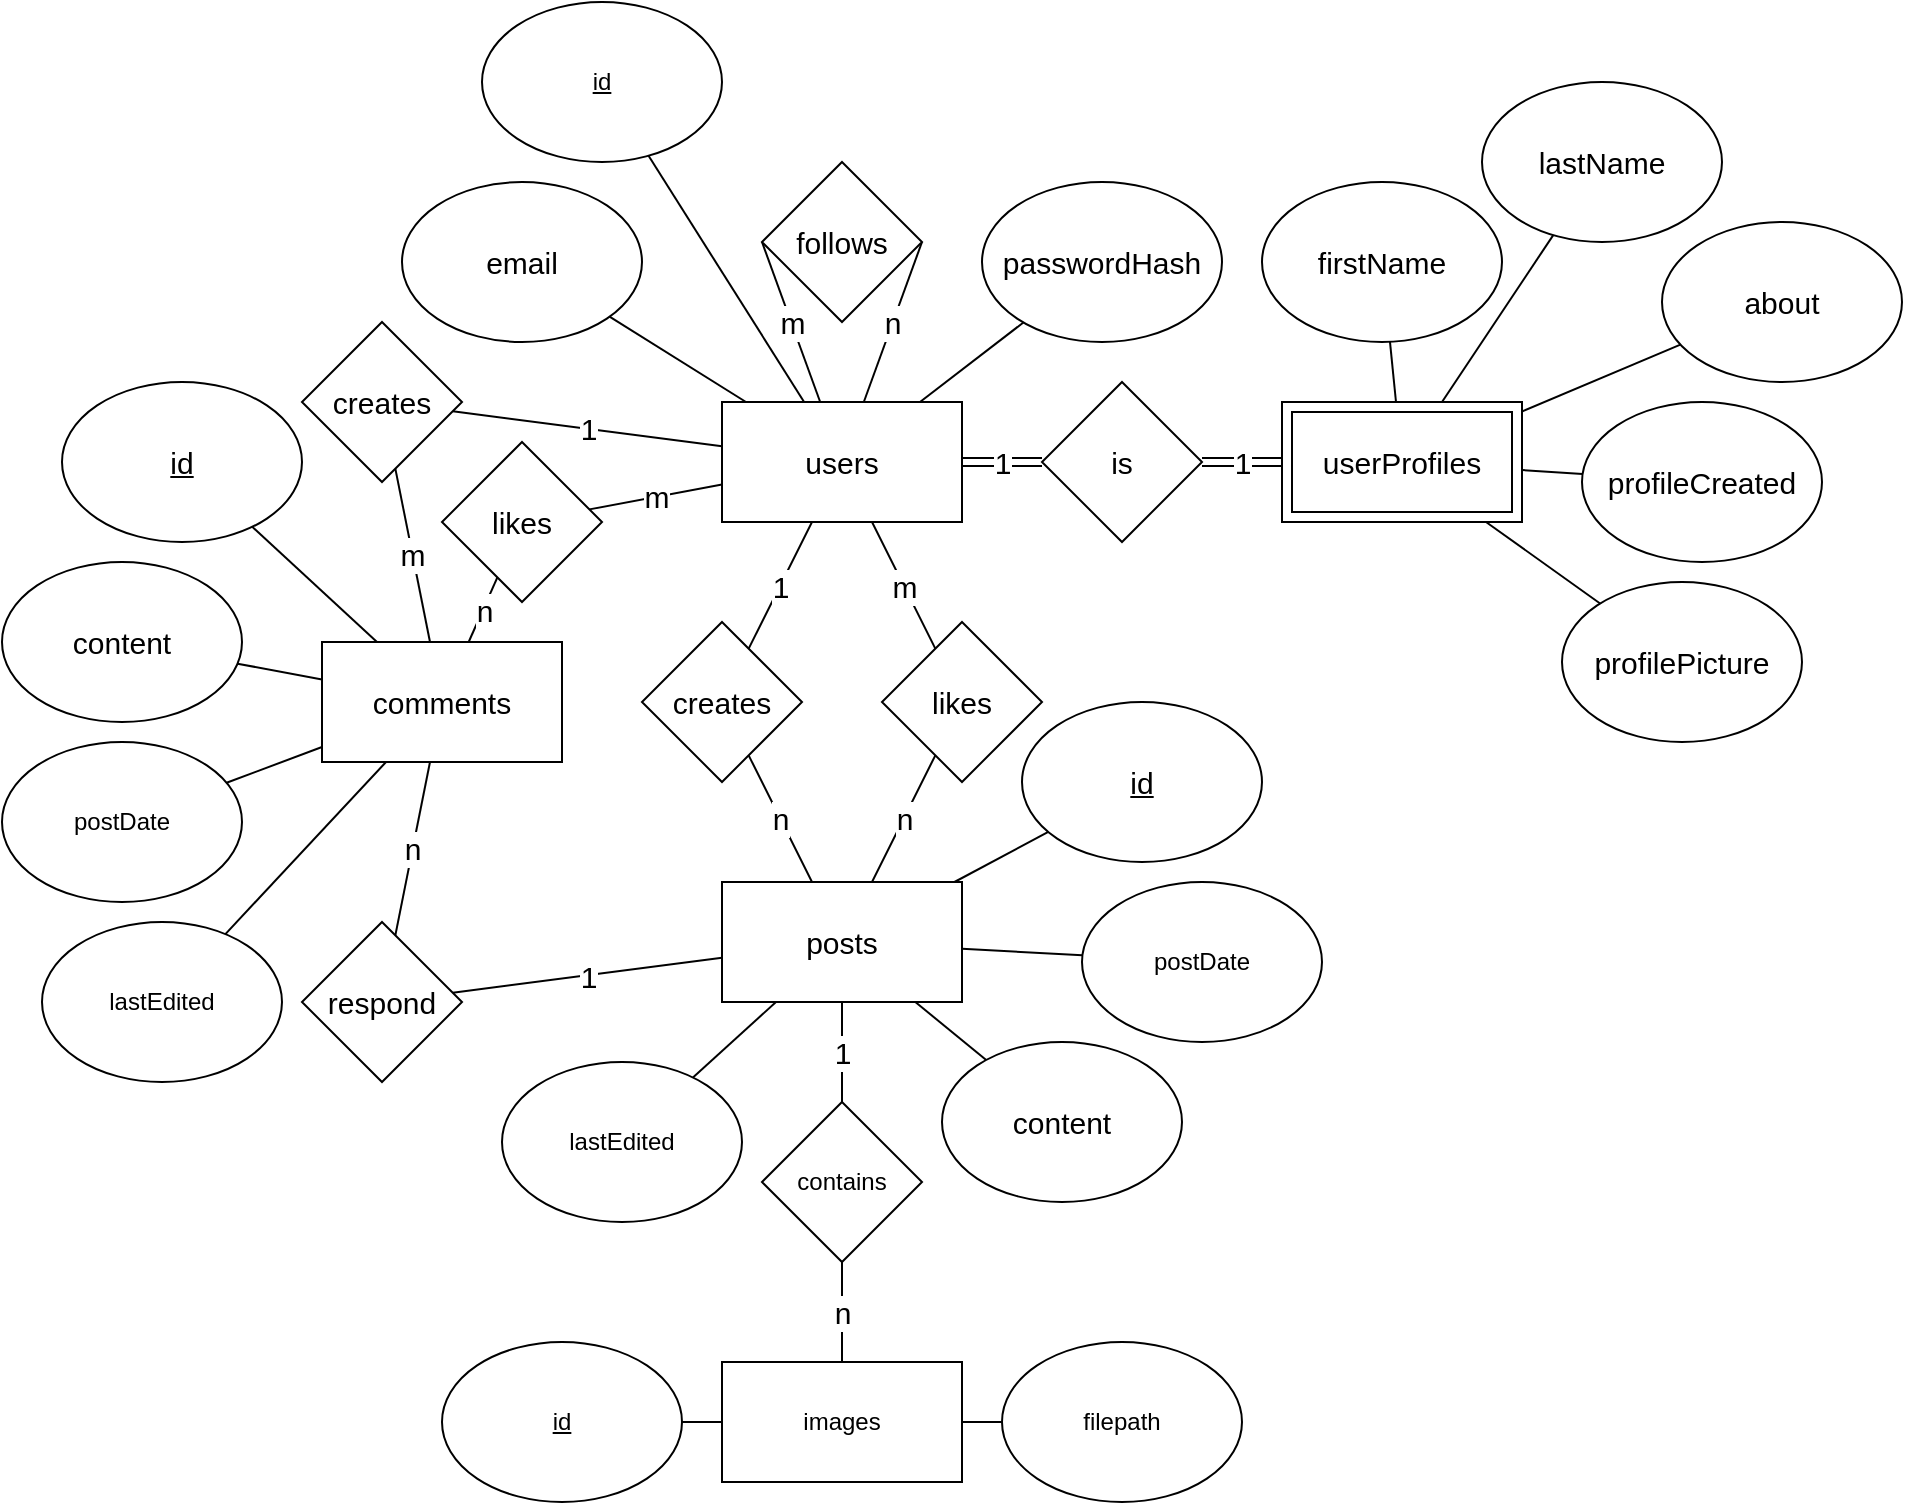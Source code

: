 <mxfile version="14.4.6" type="github">
  <diagram id="MEJKP9v4bqbGwgVvIlsf" name="Page-1">
    <mxGraphModel dx="608" dy="933" grid="1" gridSize="10" guides="1" tooltips="1" connect="1" arrows="1" fold="1" page="1" pageScale="1" pageWidth="2000" pageHeight="2000" math="0" shadow="0">
      <root>
        <mxCell id="0" />
        <mxCell id="1" parent="0" />
        <mxCell id="7tLrLcJMLmvO0vqBCrBO-10" value="m" style="edgeStyle=none;orthogonalLoop=1;jettySize=auto;html=1;endArrow=none;fontSize=15;" edge="1" parent="1" source="7tLrLcJMLmvO0vqBCrBO-4" target="7tLrLcJMLmvO0vqBCrBO-9">
          <mxGeometry relative="1" as="geometry" />
        </mxCell>
        <mxCell id="7tLrLcJMLmvO0vqBCrBO-14" value="n" style="edgeStyle=none;orthogonalLoop=1;jettySize=auto;html=1;endArrow=none;entryX=1;entryY=0.5;entryDx=0;entryDy=0;fontSize=15;" edge="1" parent="1" source="7tLrLcJMLmvO0vqBCrBO-4" target="7tLrLcJMLmvO0vqBCrBO-13">
          <mxGeometry relative="1" as="geometry">
            <mxPoint x="670" y="230" as="targetPoint" />
          </mxGeometry>
        </mxCell>
        <mxCell id="7tLrLcJMLmvO0vqBCrBO-33" value="1" style="edgeStyle=none;orthogonalLoop=1;jettySize=auto;html=1;endArrow=none;fontSize=15;" edge="1" parent="1" source="7tLrLcJMLmvO0vqBCrBO-4" target="7tLrLcJMLmvO0vqBCrBO-27">
          <mxGeometry relative="1" as="geometry" />
        </mxCell>
        <mxCell id="7tLrLcJMLmvO0vqBCrBO-52" style="edgeStyle=none;orthogonalLoop=1;jettySize=auto;html=1;endArrow=none;fontSize=15;" edge="1" parent="1" source="7tLrLcJMLmvO0vqBCrBO-4" target="7tLrLcJMLmvO0vqBCrBO-53">
          <mxGeometry relative="1" as="geometry">
            <mxPoint x="730" y="230" as="targetPoint" />
          </mxGeometry>
        </mxCell>
        <mxCell id="7tLrLcJMLmvO0vqBCrBO-104" style="edgeStyle=none;orthogonalLoop=1;jettySize=auto;html=1;endArrow=none;fontSize=15;" edge="1" parent="1" source="7tLrLcJMLmvO0vqBCrBO-4" target="7tLrLcJMLmvO0vqBCrBO-105">
          <mxGeometry relative="1" as="geometry">
            <mxPoint x="540" y="190" as="targetPoint" />
          </mxGeometry>
        </mxCell>
        <mxCell id="7tLrLcJMLmvO0vqBCrBO-4" value="users" style="rounded=0;whiteSpace=wrap;html=1;fontSize=15;" vertex="1" parent="1">
          <mxGeometry x="560" y="290" width="120" height="60" as="geometry" />
        </mxCell>
        <mxCell id="7tLrLcJMLmvO0vqBCrBO-11" value="n" style="edgeStyle=none;orthogonalLoop=1;jettySize=auto;html=1;endArrow=none;fontSize=15;" edge="1" parent="1" source="7tLrLcJMLmvO0vqBCrBO-5" target="7tLrLcJMLmvO0vqBCrBO-6">
          <mxGeometry relative="1" as="geometry" />
        </mxCell>
        <mxCell id="7tLrLcJMLmvO0vqBCrBO-12" value="n" style="edgeStyle=none;orthogonalLoop=1;jettySize=auto;html=1;endArrow=none;fontSize=15;" edge="1" parent="1" source="7tLrLcJMLmvO0vqBCrBO-5" target="7tLrLcJMLmvO0vqBCrBO-9">
          <mxGeometry relative="1" as="geometry" />
        </mxCell>
        <mxCell id="7tLrLcJMLmvO0vqBCrBO-78" value="" style="edgeStyle=none;orthogonalLoop=1;jettySize=auto;html=1;endArrow=none;fontSize=15;" edge="1" parent="1" source="7tLrLcJMLmvO0vqBCrBO-5" target="7tLrLcJMLmvO0vqBCrBO-77">
          <mxGeometry relative="1" as="geometry" />
        </mxCell>
        <mxCell id="7tLrLcJMLmvO0vqBCrBO-80" value="" style="edgeStyle=none;orthogonalLoop=1;jettySize=auto;html=1;endArrow=none;fontSize=15;" edge="1" parent="1" source="7tLrLcJMLmvO0vqBCrBO-5" target="7tLrLcJMLmvO0vqBCrBO-79">
          <mxGeometry relative="1" as="geometry" />
        </mxCell>
        <mxCell id="7tLrLcJMLmvO0vqBCrBO-82" style="edgeStyle=none;orthogonalLoop=1;jettySize=auto;html=1;endArrow=none;fontSize=15;" edge="1" parent="1" source="7tLrLcJMLmvO0vqBCrBO-5" target="7tLrLcJMLmvO0vqBCrBO-83">
          <mxGeometry relative="1" as="geometry">
            <mxPoint x="600" y="660" as="targetPoint" />
          </mxGeometry>
        </mxCell>
        <mxCell id="7tLrLcJMLmvO0vqBCrBO-84" style="edgeStyle=none;orthogonalLoop=1;jettySize=auto;html=1;endArrow=none;fontSize=15;" edge="1" parent="1" source="7tLrLcJMLmvO0vqBCrBO-5" target="7tLrLcJMLmvO0vqBCrBO-85">
          <mxGeometry relative="1" as="geometry">
            <mxPoint x="480" y="650" as="targetPoint" />
          </mxGeometry>
        </mxCell>
        <mxCell id="7tLrLcJMLmvO0vqBCrBO-103" value="1" style="edgeStyle=none;orthogonalLoop=1;jettySize=auto;html=1;endArrow=none;fontSize=15;" edge="1" parent="1" source="7tLrLcJMLmvO0vqBCrBO-5" target="7tLrLcJMLmvO0vqBCrBO-101">
          <mxGeometry relative="1" as="geometry" />
        </mxCell>
        <mxCell id="7tLrLcJMLmvO0vqBCrBO-5" value="posts" style="rounded=0;whiteSpace=wrap;html=1;fontSize=15;" vertex="1" parent="1">
          <mxGeometry x="560" y="530" width="120" height="60" as="geometry" />
        </mxCell>
        <mxCell id="7tLrLcJMLmvO0vqBCrBO-6" value="creates" style="rhombus;whiteSpace=wrap;html=1;rounded=0;fontSize=15;" vertex="1" parent="1">
          <mxGeometry x="520" y="400" width="80" height="80" as="geometry" />
        </mxCell>
        <mxCell id="7tLrLcJMLmvO0vqBCrBO-8" value="1" style="endArrow=none;html=1;fontSize=15;" edge="1" parent="1" source="7tLrLcJMLmvO0vqBCrBO-6" target="7tLrLcJMLmvO0vqBCrBO-4">
          <mxGeometry width="50" height="50" relative="1" as="geometry">
            <mxPoint x="770" y="660" as="sourcePoint" />
            <mxPoint x="820" y="610" as="targetPoint" />
          </mxGeometry>
        </mxCell>
        <mxCell id="7tLrLcJMLmvO0vqBCrBO-9" value="likes" style="rhombus;whiteSpace=wrap;html=1;rounded=0;fontSize=15;" vertex="1" parent="1">
          <mxGeometry x="640" y="400" width="80" height="80" as="geometry" />
        </mxCell>
        <mxCell id="7tLrLcJMLmvO0vqBCrBO-15" value="m" style="edgeStyle=none;orthogonalLoop=1;jettySize=auto;html=1;endArrow=none;exitX=0;exitY=0.5;exitDx=0;exitDy=0;fontSize=15;" edge="1" parent="1" source="7tLrLcJMLmvO0vqBCrBO-13" target="7tLrLcJMLmvO0vqBCrBO-4">
          <mxGeometry relative="1" as="geometry" />
        </mxCell>
        <mxCell id="7tLrLcJMLmvO0vqBCrBO-13" value="follows" style="rhombus;whiteSpace=wrap;html=1;rounded=0;fontSize=15;" vertex="1" parent="1">
          <mxGeometry x="580" y="170" width="80" height="80" as="geometry" />
        </mxCell>
        <mxCell id="7tLrLcJMLmvO0vqBCrBO-21" value="1" style="edgeStyle=none;orthogonalLoop=1;jettySize=auto;html=1;endArrow=none;fontSize=15;shape=link;" edge="1" parent="1" source="7tLrLcJMLmvO0vqBCrBO-16" target="7tLrLcJMLmvO0vqBCrBO-19">
          <mxGeometry relative="1" as="geometry" />
        </mxCell>
        <mxCell id="7tLrLcJMLmvO0vqBCrBO-55" value="" style="edgeStyle=none;orthogonalLoop=1;jettySize=auto;html=1;endArrow=none;fontSize=15;" edge="1" parent="1" source="7tLrLcJMLmvO0vqBCrBO-16" target="7tLrLcJMLmvO0vqBCrBO-54">
          <mxGeometry relative="1" as="geometry" />
        </mxCell>
        <mxCell id="7tLrLcJMLmvO0vqBCrBO-57" style="edgeStyle=none;orthogonalLoop=1;jettySize=auto;html=1;endArrow=none;fontSize=15;" edge="1" parent="1" source="7tLrLcJMLmvO0vqBCrBO-16" target="7tLrLcJMLmvO0vqBCrBO-58">
          <mxGeometry relative="1" as="geometry">
            <mxPoint x="1050" y="260" as="targetPoint" />
          </mxGeometry>
        </mxCell>
        <mxCell id="7tLrLcJMLmvO0vqBCrBO-59" style="edgeStyle=none;orthogonalLoop=1;jettySize=auto;html=1;endArrow=none;fontSize=15;" edge="1" parent="1" source="7tLrLcJMLmvO0vqBCrBO-16" target="7tLrLcJMLmvO0vqBCrBO-60">
          <mxGeometry relative="1" as="geometry">
            <mxPoint x="1040" y="340" as="targetPoint" />
          </mxGeometry>
        </mxCell>
        <mxCell id="7tLrLcJMLmvO0vqBCrBO-16" value="userProfiles" style="shape=ext;margin=3;double=1;whiteSpace=wrap;html=1;align=center;fontSize=15;" vertex="1" parent="1">
          <mxGeometry x="840" y="290" width="120" height="60" as="geometry" />
        </mxCell>
        <mxCell id="7tLrLcJMLmvO0vqBCrBO-47" value="1" style="edgeStyle=none;shape=link;orthogonalLoop=1;jettySize=auto;html=1;endArrow=none;fontSize=15;" edge="1" parent="1" source="7tLrLcJMLmvO0vqBCrBO-19" target="7tLrLcJMLmvO0vqBCrBO-4">
          <mxGeometry relative="1" as="geometry" />
        </mxCell>
        <mxCell id="7tLrLcJMLmvO0vqBCrBO-19" value="is" style="rhombus;whiteSpace=wrap;html=1;rounded=0;fontSize=15;" vertex="1" parent="1">
          <mxGeometry x="720" y="280" width="80" height="80" as="geometry" />
        </mxCell>
        <mxCell id="7tLrLcJMLmvO0vqBCrBO-29" value="n" style="edgeStyle=none;orthogonalLoop=1;jettySize=auto;html=1;endArrow=none;fontSize=15;" edge="1" parent="1" source="7tLrLcJMLmvO0vqBCrBO-25" target="7tLrLcJMLmvO0vqBCrBO-28">
          <mxGeometry relative="1" as="geometry" />
        </mxCell>
        <mxCell id="7tLrLcJMLmvO0vqBCrBO-87" value="" style="edgeStyle=none;orthogonalLoop=1;jettySize=auto;html=1;endArrow=none;fontSize=15;" edge="1" parent="1" source="7tLrLcJMLmvO0vqBCrBO-25" target="7tLrLcJMLmvO0vqBCrBO-86">
          <mxGeometry relative="1" as="geometry" />
        </mxCell>
        <mxCell id="7tLrLcJMLmvO0vqBCrBO-89" value="" style="edgeStyle=none;orthogonalLoop=1;jettySize=auto;html=1;endArrow=none;fontSize=15;" edge="1" parent="1" source="7tLrLcJMLmvO0vqBCrBO-25" target="7tLrLcJMLmvO0vqBCrBO-88">
          <mxGeometry relative="1" as="geometry" />
        </mxCell>
        <mxCell id="7tLrLcJMLmvO0vqBCrBO-90" style="edgeStyle=none;orthogonalLoop=1;jettySize=auto;html=1;endArrow=none;fontSize=15;" edge="1" parent="1" source="7tLrLcJMLmvO0vqBCrBO-25" target="7tLrLcJMLmvO0vqBCrBO-91">
          <mxGeometry relative="1" as="geometry">
            <mxPoint x="260" y="520" as="targetPoint" />
          </mxGeometry>
        </mxCell>
        <mxCell id="7tLrLcJMLmvO0vqBCrBO-92" style="edgeStyle=none;orthogonalLoop=1;jettySize=auto;html=1;endArrow=none;fontSize=15;" edge="1" parent="1" source="7tLrLcJMLmvO0vqBCrBO-25" target="7tLrLcJMLmvO0vqBCrBO-93">
          <mxGeometry relative="1" as="geometry">
            <mxPoint x="290" y="580" as="targetPoint" />
          </mxGeometry>
        </mxCell>
        <mxCell id="7tLrLcJMLmvO0vqBCrBO-25" value="comments" style="rounded=0;whiteSpace=wrap;html=1;fontSize=15;" vertex="1" parent="1">
          <mxGeometry x="360" y="410" width="120" height="60" as="geometry" />
        </mxCell>
        <mxCell id="7tLrLcJMLmvO0vqBCrBO-30" value="m" style="edgeStyle=none;orthogonalLoop=1;jettySize=auto;html=1;endArrow=none;fontSize=15;" edge="1" parent="1" source="7tLrLcJMLmvO0vqBCrBO-27" target="7tLrLcJMLmvO0vqBCrBO-25">
          <mxGeometry relative="1" as="geometry" />
        </mxCell>
        <mxCell id="7tLrLcJMLmvO0vqBCrBO-27" value="creates" style="rhombus;whiteSpace=wrap;html=1;fontSize=15;" vertex="1" parent="1">
          <mxGeometry x="350" y="250" width="80" height="80" as="geometry" />
        </mxCell>
        <mxCell id="7tLrLcJMLmvO0vqBCrBO-32" value="1" style="edgeStyle=none;orthogonalLoop=1;jettySize=auto;html=1;endArrow=none;fontSize=15;" edge="1" parent="1" source="7tLrLcJMLmvO0vqBCrBO-28" target="7tLrLcJMLmvO0vqBCrBO-5">
          <mxGeometry relative="1" as="geometry" />
        </mxCell>
        <mxCell id="7tLrLcJMLmvO0vqBCrBO-28" value="respond" style="rhombus;whiteSpace=wrap;html=1;fontSize=15;" vertex="1" parent="1">
          <mxGeometry x="350" y="550" width="80" height="80" as="geometry" />
        </mxCell>
        <mxCell id="7tLrLcJMLmvO0vqBCrBO-35" value="m" style="edgeStyle=none;orthogonalLoop=1;jettySize=auto;html=1;endArrow=none;fontSize=15;" edge="1" parent="1" target="7tLrLcJMLmvO0vqBCrBO-37" source="7tLrLcJMLmvO0vqBCrBO-4">
          <mxGeometry relative="1" as="geometry">
            <mxPoint x="610" y="395" as="sourcePoint" />
          </mxGeometry>
        </mxCell>
        <mxCell id="7tLrLcJMLmvO0vqBCrBO-36" value="n" style="edgeStyle=none;orthogonalLoop=1;jettySize=auto;html=1;endArrow=none;fontSize=15;" edge="1" parent="1" source="7tLrLcJMLmvO0vqBCrBO-37" target="7tLrLcJMLmvO0vqBCrBO-25">
          <mxGeometry relative="1" as="geometry">
            <mxPoint x="445" y="440" as="targetPoint" />
          </mxGeometry>
        </mxCell>
        <mxCell id="7tLrLcJMLmvO0vqBCrBO-37" value="likes" style="rhombus;whiteSpace=wrap;html=1;fontSize=15;" vertex="1" parent="1">
          <mxGeometry x="420" y="310" width="80" height="80" as="geometry" />
        </mxCell>
        <mxCell id="7tLrLcJMLmvO0vqBCrBO-51" style="edgeStyle=none;orthogonalLoop=1;jettySize=auto;html=1;endArrow=none;fontSize=15;" edge="1" parent="1" source="7tLrLcJMLmvO0vqBCrBO-49" target="7tLrLcJMLmvO0vqBCrBO-4">
          <mxGeometry relative="1" as="geometry" />
        </mxCell>
        <mxCell id="7tLrLcJMLmvO0vqBCrBO-49" value="email" style="ellipse;whiteSpace=wrap;html=1;fontSize=15;" vertex="1" parent="1">
          <mxGeometry x="400" y="180" width="120" height="80" as="geometry" />
        </mxCell>
        <mxCell id="7tLrLcJMLmvO0vqBCrBO-53" value="passwordHash" style="ellipse;whiteSpace=wrap;html=1;fontSize=15;" vertex="1" parent="1">
          <mxGeometry x="690" y="180" width="120" height="80" as="geometry" />
        </mxCell>
        <mxCell id="7tLrLcJMLmvO0vqBCrBO-54" value="firstName" style="ellipse;whiteSpace=wrap;html=1;fontSize=15;" vertex="1" parent="1">
          <mxGeometry x="830" y="180" width="120" height="80" as="geometry" />
        </mxCell>
        <mxCell id="7tLrLcJMLmvO0vqBCrBO-58" value="lastName" style="ellipse;whiteSpace=wrap;html=1;fontSize=15;" vertex="1" parent="1">
          <mxGeometry x="940" y="130" width="120" height="80" as="geometry" />
        </mxCell>
        <mxCell id="7tLrLcJMLmvO0vqBCrBO-60" value="profileCreated" style="ellipse;whiteSpace=wrap;html=1;fontSize=15;" vertex="1" parent="1">
          <mxGeometry x="990" y="290" width="120" height="80" as="geometry" />
        </mxCell>
        <mxCell id="7tLrLcJMLmvO0vqBCrBO-62" style="edgeStyle=none;orthogonalLoop=1;jettySize=auto;html=1;endArrow=none;fontSize=15;" edge="1" parent="1" source="7tLrLcJMLmvO0vqBCrBO-61" target="7tLrLcJMLmvO0vqBCrBO-16">
          <mxGeometry relative="1" as="geometry" />
        </mxCell>
        <mxCell id="7tLrLcJMLmvO0vqBCrBO-61" value="profilePicture" style="ellipse;whiteSpace=wrap;html=1;fontSize=15;" vertex="1" parent="1">
          <mxGeometry x="980" y="380" width="120" height="80" as="geometry" />
        </mxCell>
        <mxCell id="7tLrLcJMLmvO0vqBCrBO-64" style="edgeStyle=none;orthogonalLoop=1;jettySize=auto;html=1;endArrow=none;fontSize=15;" edge="1" parent="1" source="7tLrLcJMLmvO0vqBCrBO-63" target="7tLrLcJMLmvO0vqBCrBO-16">
          <mxGeometry relative="1" as="geometry" />
        </mxCell>
        <mxCell id="7tLrLcJMLmvO0vqBCrBO-63" value="about" style="ellipse;whiteSpace=wrap;html=1;fontSize=15;" vertex="1" parent="1">
          <mxGeometry x="1030" y="200" width="120" height="80" as="geometry" />
        </mxCell>
        <mxCell id="7tLrLcJMLmvO0vqBCrBO-77" value="&lt;u&gt;id&lt;/u&gt;" style="ellipse;whiteSpace=wrap;html=1;rounded=0;fontSize=15;" vertex="1" parent="1">
          <mxGeometry x="710" y="440" width="120" height="80" as="geometry" />
        </mxCell>
        <mxCell id="7tLrLcJMLmvO0vqBCrBO-79" value="content" style="ellipse;whiteSpace=wrap;html=1;rounded=0;fontSize=15;" vertex="1" parent="1">
          <mxGeometry x="670" y="610" width="120" height="80" as="geometry" />
        </mxCell>
        <mxCell id="7tLrLcJMLmvO0vqBCrBO-83" value="postDate" style="ellipse;whiteSpace=wrap;html=1;" vertex="1" parent="1">
          <mxGeometry x="740" y="530" width="120" height="80" as="geometry" />
        </mxCell>
        <mxCell id="7tLrLcJMLmvO0vqBCrBO-85" value="lastEdited" style="ellipse;whiteSpace=wrap;html=1;" vertex="1" parent="1">
          <mxGeometry x="450" y="620" width="120" height="80" as="geometry" />
        </mxCell>
        <mxCell id="7tLrLcJMLmvO0vqBCrBO-86" value="&lt;u&gt;id&lt;/u&gt;" style="ellipse;whiteSpace=wrap;html=1;rounded=0;fontSize=15;" vertex="1" parent="1">
          <mxGeometry x="230" y="280" width="120" height="80" as="geometry" />
        </mxCell>
        <mxCell id="7tLrLcJMLmvO0vqBCrBO-88" value="content" style="ellipse;whiteSpace=wrap;html=1;rounded=0;fontSize=15;" vertex="1" parent="1">
          <mxGeometry x="200" y="370" width="120" height="80" as="geometry" />
        </mxCell>
        <mxCell id="7tLrLcJMLmvO0vqBCrBO-91" value="postDate" style="ellipse;whiteSpace=wrap;html=1;" vertex="1" parent="1">
          <mxGeometry x="200" y="460" width="120" height="80" as="geometry" />
        </mxCell>
        <mxCell id="7tLrLcJMLmvO0vqBCrBO-93" value="lastEdited" style="ellipse;whiteSpace=wrap;html=1;" vertex="1" parent="1">
          <mxGeometry x="220" y="550" width="120" height="80" as="geometry" />
        </mxCell>
        <mxCell id="7tLrLcJMLmvO0vqBCrBO-98" value="" style="edgeStyle=none;orthogonalLoop=1;jettySize=auto;html=1;endArrow=none;fontSize=15;" edge="1" parent="1" source="7tLrLcJMLmvO0vqBCrBO-96" target="7tLrLcJMLmvO0vqBCrBO-97">
          <mxGeometry relative="1" as="geometry" />
        </mxCell>
        <mxCell id="7tLrLcJMLmvO0vqBCrBO-100" value="" style="edgeStyle=none;orthogonalLoop=1;jettySize=auto;html=1;endArrow=none;fontSize=15;" edge="1" parent="1" source="7tLrLcJMLmvO0vqBCrBO-96" target="7tLrLcJMLmvO0vqBCrBO-99">
          <mxGeometry relative="1" as="geometry" />
        </mxCell>
        <mxCell id="7tLrLcJMLmvO0vqBCrBO-102" value="n" style="edgeStyle=none;orthogonalLoop=1;jettySize=auto;html=1;endArrow=none;fontSize=15;" edge="1" parent="1" source="7tLrLcJMLmvO0vqBCrBO-96" target="7tLrLcJMLmvO0vqBCrBO-101">
          <mxGeometry relative="1" as="geometry" />
        </mxCell>
        <mxCell id="7tLrLcJMLmvO0vqBCrBO-96" value="images" style="rounded=0;whiteSpace=wrap;html=1;" vertex="1" parent="1">
          <mxGeometry x="560" y="770" width="120" height="60" as="geometry" />
        </mxCell>
        <mxCell id="7tLrLcJMLmvO0vqBCrBO-97" value="&lt;u&gt;id&lt;/u&gt;" style="ellipse;whiteSpace=wrap;html=1;rounded=0;" vertex="1" parent="1">
          <mxGeometry x="420" y="760" width="120" height="80" as="geometry" />
        </mxCell>
        <mxCell id="7tLrLcJMLmvO0vqBCrBO-99" value="filepath" style="ellipse;whiteSpace=wrap;html=1;rounded=0;" vertex="1" parent="1">
          <mxGeometry x="700" y="760" width="120" height="80" as="geometry" />
        </mxCell>
        <mxCell id="7tLrLcJMLmvO0vqBCrBO-101" value="contains" style="rhombus;whiteSpace=wrap;html=1;rounded=0;" vertex="1" parent="1">
          <mxGeometry x="580" y="640" width="80" height="80" as="geometry" />
        </mxCell>
        <mxCell id="7tLrLcJMLmvO0vqBCrBO-105" value="&lt;u&gt;id&lt;/u&gt;" style="ellipse;whiteSpace=wrap;html=1;" vertex="1" parent="1">
          <mxGeometry x="440" y="90" width="120" height="80" as="geometry" />
        </mxCell>
      </root>
    </mxGraphModel>
  </diagram>
</mxfile>
